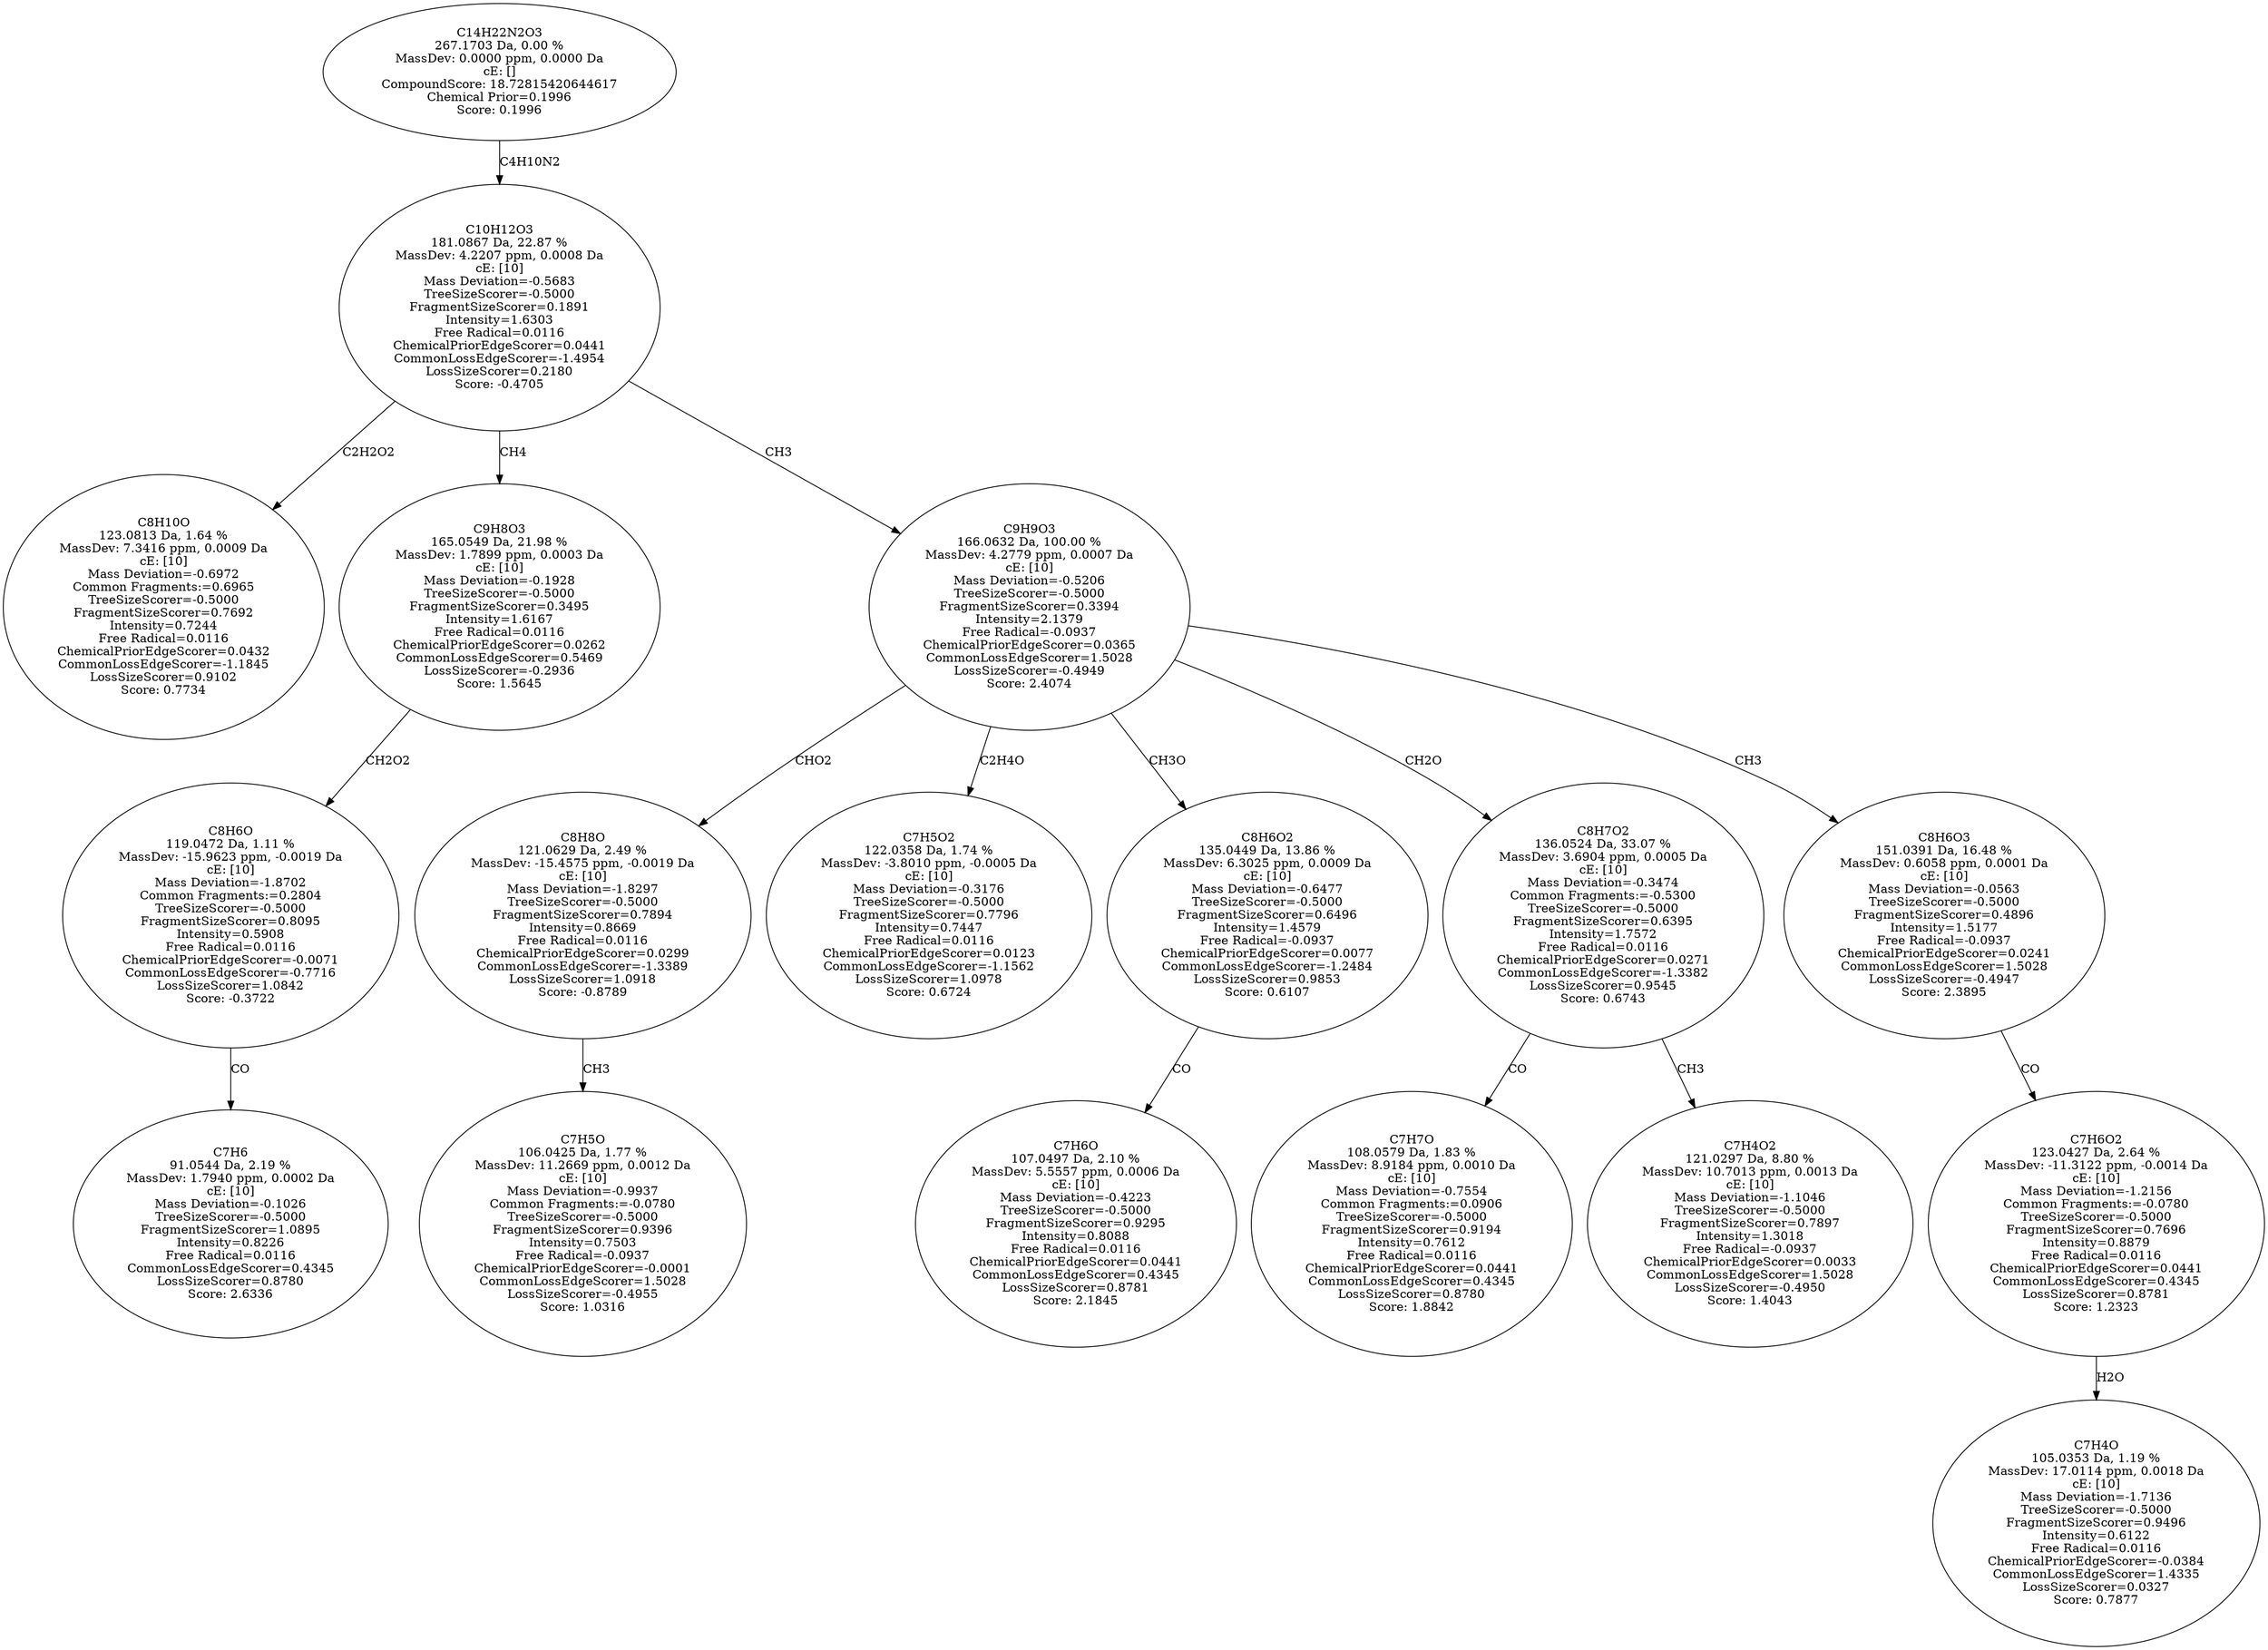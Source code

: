 strict digraph {
v1 [label="C8H10O\n123.0813 Da, 1.64 %\nMassDev: 7.3416 ppm, 0.0009 Da\ncE: [10]\nMass Deviation=-0.6972\nCommon Fragments:=0.6965\nTreeSizeScorer=-0.5000\nFragmentSizeScorer=0.7692\nIntensity=0.7244\nFree Radical=0.0116\nChemicalPriorEdgeScorer=0.0432\nCommonLossEdgeScorer=-1.1845\nLossSizeScorer=0.9102\nScore: 0.7734"];
v2 [label="C7H6\n91.0544 Da, 2.19 %\nMassDev: 1.7940 ppm, 0.0002 Da\ncE: [10]\nMass Deviation=-0.1026\nTreeSizeScorer=-0.5000\nFragmentSizeScorer=1.0895\nIntensity=0.8226\nFree Radical=0.0116\nCommonLossEdgeScorer=0.4345\nLossSizeScorer=0.8780\nScore: 2.6336"];
v3 [label="C8H6O\n119.0472 Da, 1.11 %\nMassDev: -15.9623 ppm, -0.0019 Da\ncE: [10]\nMass Deviation=-1.8702\nCommon Fragments:=0.2804\nTreeSizeScorer=-0.5000\nFragmentSizeScorer=0.8095\nIntensity=0.5908\nFree Radical=0.0116\nChemicalPriorEdgeScorer=-0.0071\nCommonLossEdgeScorer=-0.7716\nLossSizeScorer=1.0842\nScore: -0.3722"];
v4 [label="C9H8O3\n165.0549 Da, 21.98 %\nMassDev: 1.7899 ppm, 0.0003 Da\ncE: [10]\nMass Deviation=-0.1928\nTreeSizeScorer=-0.5000\nFragmentSizeScorer=0.3495\nIntensity=1.6167\nFree Radical=0.0116\nChemicalPriorEdgeScorer=0.0262\nCommonLossEdgeScorer=0.5469\nLossSizeScorer=-0.2936\nScore: 1.5645"];
v5 [label="C7H5O\n106.0425 Da, 1.77 %\nMassDev: 11.2669 ppm, 0.0012 Da\ncE: [10]\nMass Deviation=-0.9937\nCommon Fragments:=-0.0780\nTreeSizeScorer=-0.5000\nFragmentSizeScorer=0.9396\nIntensity=0.7503\nFree Radical=-0.0937\nChemicalPriorEdgeScorer=-0.0001\nCommonLossEdgeScorer=1.5028\nLossSizeScorer=-0.4955\nScore: 1.0316"];
v6 [label="C8H8O\n121.0629 Da, 2.49 %\nMassDev: -15.4575 ppm, -0.0019 Da\ncE: [10]\nMass Deviation=-1.8297\nTreeSizeScorer=-0.5000\nFragmentSizeScorer=0.7894\nIntensity=0.8669\nFree Radical=0.0116\nChemicalPriorEdgeScorer=0.0299\nCommonLossEdgeScorer=-1.3389\nLossSizeScorer=1.0918\nScore: -0.8789"];
v7 [label="C7H5O2\n122.0358 Da, 1.74 %\nMassDev: -3.8010 ppm, -0.0005 Da\ncE: [10]\nMass Deviation=-0.3176\nTreeSizeScorer=-0.5000\nFragmentSizeScorer=0.7796\nIntensity=0.7447\nFree Radical=0.0116\nChemicalPriorEdgeScorer=0.0123\nCommonLossEdgeScorer=-1.1562\nLossSizeScorer=1.0978\nScore: 0.6724"];
v8 [label="C7H6O\n107.0497 Da, 2.10 %\nMassDev: 5.5557 ppm, 0.0006 Da\ncE: [10]\nMass Deviation=-0.4223\nTreeSizeScorer=-0.5000\nFragmentSizeScorer=0.9295\nIntensity=0.8088\nFree Radical=0.0116\nChemicalPriorEdgeScorer=0.0441\nCommonLossEdgeScorer=0.4345\nLossSizeScorer=0.8781\nScore: 2.1845"];
v9 [label="C8H6O2\n135.0449 Da, 13.86 %\nMassDev: 6.3025 ppm, 0.0009 Da\ncE: [10]\nMass Deviation=-0.6477\nTreeSizeScorer=-0.5000\nFragmentSizeScorer=0.6496\nIntensity=1.4579\nFree Radical=-0.0937\nChemicalPriorEdgeScorer=0.0077\nCommonLossEdgeScorer=-1.2484\nLossSizeScorer=0.9853\nScore: 0.6107"];
v10 [label="C7H7O\n108.0579 Da, 1.83 %\nMassDev: 8.9184 ppm, 0.0010 Da\ncE: [10]\nMass Deviation=-0.7554\nCommon Fragments:=0.0906\nTreeSizeScorer=-0.5000\nFragmentSizeScorer=0.9194\nIntensity=0.7612\nFree Radical=0.0116\nChemicalPriorEdgeScorer=0.0441\nCommonLossEdgeScorer=0.4345\nLossSizeScorer=0.8780\nScore: 1.8842"];
v11 [label="C7H4O2\n121.0297 Da, 8.80 %\nMassDev: 10.7013 ppm, 0.0013 Da\ncE: [10]\nMass Deviation=-1.1046\nTreeSizeScorer=-0.5000\nFragmentSizeScorer=0.7897\nIntensity=1.3018\nFree Radical=-0.0937\nChemicalPriorEdgeScorer=0.0033\nCommonLossEdgeScorer=1.5028\nLossSizeScorer=-0.4950\nScore: 1.4043"];
v12 [label="C8H7O2\n136.0524 Da, 33.07 %\nMassDev: 3.6904 ppm, 0.0005 Da\ncE: [10]\nMass Deviation=-0.3474\nCommon Fragments:=-0.5300\nTreeSizeScorer=-0.5000\nFragmentSizeScorer=0.6395\nIntensity=1.7572\nFree Radical=0.0116\nChemicalPriorEdgeScorer=0.0271\nCommonLossEdgeScorer=-1.3382\nLossSizeScorer=0.9545\nScore: 0.6743"];
v13 [label="C7H4O\n105.0353 Da, 1.19 %\nMassDev: 17.0114 ppm, 0.0018 Da\ncE: [10]\nMass Deviation=-1.7136\nTreeSizeScorer=-0.5000\nFragmentSizeScorer=0.9496\nIntensity=0.6122\nFree Radical=0.0116\nChemicalPriorEdgeScorer=-0.0384\nCommonLossEdgeScorer=1.4335\nLossSizeScorer=0.0327\nScore: 0.7877"];
v14 [label="C7H6O2\n123.0427 Da, 2.64 %\nMassDev: -11.3122 ppm, -0.0014 Da\ncE: [10]\nMass Deviation=-1.2156\nCommon Fragments:=-0.0780\nTreeSizeScorer=-0.5000\nFragmentSizeScorer=0.7696\nIntensity=0.8879\nFree Radical=0.0116\nChemicalPriorEdgeScorer=0.0441\nCommonLossEdgeScorer=0.4345\nLossSizeScorer=0.8781\nScore: 1.2323"];
v15 [label="C8H6O3\n151.0391 Da, 16.48 %\nMassDev: 0.6058 ppm, 0.0001 Da\ncE: [10]\nMass Deviation=-0.0563\nTreeSizeScorer=-0.5000\nFragmentSizeScorer=0.4896\nIntensity=1.5177\nFree Radical=-0.0937\nChemicalPriorEdgeScorer=0.0241\nCommonLossEdgeScorer=1.5028\nLossSizeScorer=-0.4947\nScore: 2.3895"];
v16 [label="C9H9O3\n166.0632 Da, 100.00 %\nMassDev: 4.2779 ppm, 0.0007 Da\ncE: [10]\nMass Deviation=-0.5206\nTreeSizeScorer=-0.5000\nFragmentSizeScorer=0.3394\nIntensity=2.1379\nFree Radical=-0.0937\nChemicalPriorEdgeScorer=0.0365\nCommonLossEdgeScorer=1.5028\nLossSizeScorer=-0.4949\nScore: 2.4074"];
v17 [label="C10H12O3\n181.0867 Da, 22.87 %\nMassDev: 4.2207 ppm, 0.0008 Da\ncE: [10]\nMass Deviation=-0.5683\nTreeSizeScorer=-0.5000\nFragmentSizeScorer=0.1891\nIntensity=1.6303\nFree Radical=0.0116\nChemicalPriorEdgeScorer=0.0441\nCommonLossEdgeScorer=-1.4954\nLossSizeScorer=0.2180\nScore: -0.4705"];
v18 [label="C14H22N2O3\n267.1703 Da, 0.00 %\nMassDev: 0.0000 ppm, 0.0000 Da\ncE: []\nCompoundScore: 18.72815420644617\nChemical Prior=0.1996\nScore: 0.1996"];
v17 -> v1 [label="C2H2O2"];
v3 -> v2 [label="CO"];
v4 -> v3 [label="CH2O2"];
v17 -> v4 [label="CH4"];
v6 -> v5 [label="CH3"];
v16 -> v6 [label="CHO2"];
v16 -> v7 [label="C2H4O"];
v9 -> v8 [label="CO"];
v16 -> v9 [label="CH3O"];
v12 -> v10 [label="CO"];
v12 -> v11 [label="CH3"];
v16 -> v12 [label="CH2O"];
v14 -> v13 [label="H2O"];
v15 -> v14 [label="CO"];
v16 -> v15 [label="CH3"];
v17 -> v16 [label="CH3"];
v18 -> v17 [label="C4H10N2"];
}